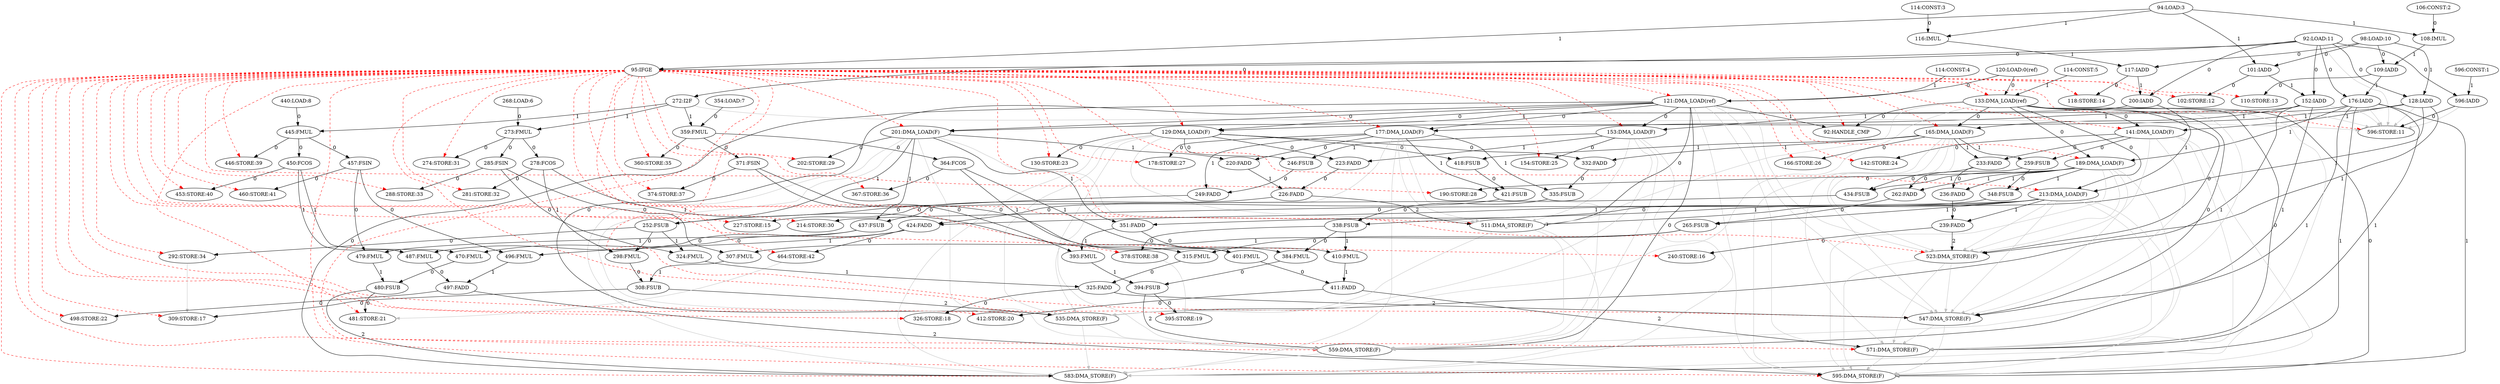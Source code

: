 digraph depgraph {
"596:IADD" -> "596:STORE:11"[label=0];
"92:LOAD:11" -> "596:STORE:11"[color=gray];
"95:IFGE" -> "596:STORE:11"[color=red,style=dashed];
"128:IADD" -> "596:STORE:11"[color=gray];
"152:IADD" -> "596:STORE:11"[color=gray];
"176:IADD" -> "596:STORE:11"[color=gray];
"200:IADD" -> "596:STORE:11"[color=gray];
"272:I2F" -> "596:STORE:11"[color=gray];
"596:IADD" -> "596:STORE:11"[color=gray];
"92:LOAD:11" -> "95:IFGE"[label=0];
"94:LOAD:3" -> "95:IFGE"[label=1];
"92:LOAD:11" -> "128:IADD"[label=0];
"98:LOAD:10" -> "128:IADD"[label=1];
"92:LOAD:11" -> "152:IADD"[label=0];
"101:IADD" -> "152:IADD"[label=1];
"92:LOAD:11" -> "176:IADD"[label=0];
"109:IADD" -> "176:IADD"[label=1];
"92:LOAD:11" -> "200:IADD"[label=0];
"117:IADD" -> "200:IADD"[label=1];
"92:LOAD:11" -> "272:I2F"[label=0];
"92:LOAD:11" -> "596:IADD"[label=0];
"596:CONST:1" -> "596:IADD"[label=1];
"98:LOAD:10" -> "101:IADD"[label=0];
"94:LOAD:3" -> "101:IADD"[label=1];
"106:CONST:2" -> "108:IMUL"[label=0];
"94:LOAD:3" -> "108:IMUL"[label=1];
"114:CONST:3" -> "116:IMUL"[label=0];
"94:LOAD:3" -> "116:IMUL"[label=1];
"101:IADD" -> "102:STORE:12"[label=0];
"95:IFGE" -> "102:STORE:12"[color=red,style=dashed];
"109:IADD" -> "110:STORE:13"[label=0];
"95:IFGE" -> "110:STORE:13"[color=red,style=dashed];
"117:IADD" -> "118:STORE:14"[label=0];
"95:IFGE" -> "118:STORE:14"[color=red,style=dashed];
"120:LOAD:0(ref)" -> "121:DMA_LOAD(ref)"[label=0];
"114:CONST:4" -> "121:DMA_LOAD(ref)"[label=1];
"95:IFGE" -> "121:DMA_LOAD(ref)"[color=red,style=dashed];
"121:DMA_LOAD(ref)" -> "129:DMA_LOAD(F)"[label=0];
"128:IADD" -> "129:DMA_LOAD(F)"[label=1];
"95:IFGE" -> "129:DMA_LOAD(F)"[color=red,style=dashed];
"129:DMA_LOAD(F)" -> "130:STORE:23"[label=0];
"95:IFGE" -> "130:STORE:23"[color=red,style=dashed];
"120:LOAD:0(ref)" -> "133:DMA_LOAD(ref)"[label=0];
"114:CONST:5" -> "133:DMA_LOAD(ref)"[label=1];
"95:IFGE" -> "133:DMA_LOAD(ref)"[color=red,style=dashed];
"133:DMA_LOAD(ref)" -> "141:DMA_LOAD(F)"[label=0];
"128:IADD" -> "141:DMA_LOAD(F)"[label=1];
"95:IFGE" -> "141:DMA_LOAD(F)"[color=red,style=dashed];
"141:DMA_LOAD(F)" -> "142:STORE:24"[label=0];
"95:IFGE" -> "142:STORE:24"[color=red,style=dashed];
"121:DMA_LOAD(ref)" -> "153:DMA_LOAD(F)"[label=0];
"152:IADD" -> "153:DMA_LOAD(F)"[label=1];
"95:IFGE" -> "153:DMA_LOAD(F)"[color=red,style=dashed];
"153:DMA_LOAD(F)" -> "154:STORE:25"[label=0];
"95:IFGE" -> "154:STORE:25"[color=red,style=dashed];
"133:DMA_LOAD(ref)" -> "165:DMA_LOAD(F)"[label=0];
"152:IADD" -> "165:DMA_LOAD(F)"[label=1];
"95:IFGE" -> "165:DMA_LOAD(F)"[color=red,style=dashed];
"165:DMA_LOAD(F)" -> "166:STORE:26"[label=0];
"95:IFGE" -> "166:STORE:26"[color=red,style=dashed];
"121:DMA_LOAD(ref)" -> "177:DMA_LOAD(F)"[label=0];
"176:IADD" -> "177:DMA_LOAD(F)"[label=1];
"95:IFGE" -> "177:DMA_LOAD(F)"[color=red,style=dashed];
"177:DMA_LOAD(F)" -> "178:STORE:27"[label=0];
"95:IFGE" -> "178:STORE:27"[color=red,style=dashed];
"133:DMA_LOAD(ref)" -> "189:DMA_LOAD(F)"[label=0];
"176:IADD" -> "189:DMA_LOAD(F)"[label=1];
"95:IFGE" -> "189:DMA_LOAD(F)"[color=red,style=dashed];
"189:DMA_LOAD(F)" -> "190:STORE:28"[label=0];
"95:IFGE" -> "190:STORE:28"[color=red,style=dashed];
"121:DMA_LOAD(ref)" -> "201:DMA_LOAD(F)"[label=0];
"200:IADD" -> "201:DMA_LOAD(F)"[label=1];
"95:IFGE" -> "201:DMA_LOAD(F)"[color=red,style=dashed];
"201:DMA_LOAD(F)" -> "202:STORE:29"[label=0];
"95:IFGE" -> "202:STORE:29"[color=red,style=dashed];
"133:DMA_LOAD(ref)" -> "213:DMA_LOAD(F)"[label=0];
"200:IADD" -> "213:DMA_LOAD(F)"[label=1];
"95:IFGE" -> "213:DMA_LOAD(F)"[color=red,style=dashed];
"213:DMA_LOAD(F)" -> "214:STORE:30"[label=0];
"95:IFGE" -> "214:STORE:30"[color=red,style=dashed];
"226:FADD" -> "227:STORE:15"[label=0];
"95:IFGE" -> "227:STORE:15"[color=red,style=dashed];
"239:FADD" -> "240:STORE:16"[label=0];
"95:IFGE" -> "240:STORE:16"[color=red,style=dashed];
"273:FMUL" -> "274:STORE:31"[label=0];
"95:IFGE" -> "274:STORE:31"[color=red,style=dashed];
"278:FCOS" -> "281:STORE:32"[label=0];
"95:IFGE" -> "281:STORE:32"[color=red,style=dashed];
"285:FSIN" -> "288:STORE:33"[label=0];
"95:IFGE" -> "288:STORE:33"[color=red,style=dashed];
"252:FSUB" -> "292:STORE:34"[label=0];
"95:IFGE" -> "292:STORE:34"[color=red,style=dashed];
"308:FSUB" -> "309:STORE:17"[label=0];
"95:IFGE" -> "309:STORE:17"[color=red,style=dashed];
"292:STORE:34" -> "309:STORE:17"[color=gray];
"325:FADD" -> "326:STORE:18"[label=0];
"95:IFGE" -> "326:STORE:18"[color=red,style=dashed];
"359:FMUL" -> "360:STORE:35"[label=0];
"95:IFGE" -> "360:STORE:35"[color=red,style=dashed];
"364:FCOS" -> "367:STORE:36"[label=0];
"95:IFGE" -> "367:STORE:36"[color=red,style=dashed];
"371:FSIN" -> "374:STORE:37"[label=0];
"95:IFGE" -> "374:STORE:37"[color=red,style=dashed];
"338:FSUB" -> "378:STORE:38"[label=0];
"95:IFGE" -> "378:STORE:38"[color=red,style=dashed];
"394:FSUB" -> "395:STORE:19"[label=0];
"95:IFGE" -> "395:STORE:19"[color=red,style=dashed];
"378:STORE:38" -> "395:STORE:19"[color=gray];
"411:FADD" -> "412:STORE:20"[label=0];
"95:IFGE" -> "412:STORE:20"[color=red,style=dashed];
"445:FMUL" -> "446:STORE:39"[label=0];
"95:IFGE" -> "446:STORE:39"[color=red,style=dashed];
"450:FCOS" -> "453:STORE:40"[label=0];
"95:IFGE" -> "453:STORE:40"[color=red,style=dashed];
"457:FSIN" -> "460:STORE:41"[label=0];
"95:IFGE" -> "460:STORE:41"[color=red,style=dashed];
"424:FADD" -> "464:STORE:42"[label=0];
"95:IFGE" -> "464:STORE:42"[color=red,style=dashed];
"480:FSUB" -> "481:STORE:21"[label=0];
"95:IFGE" -> "481:STORE:21"[color=red,style=dashed];
"464:STORE:42" -> "481:STORE:21"[color=gray];
"497:FADD" -> "498:STORE:22"[label=0];
"95:IFGE" -> "498:STORE:22"[color=red,style=dashed];
"121:DMA_LOAD(ref)" -> "511:DMA_STORE(F)"[label=0];
"128:IADD" -> "511:DMA_STORE(F)"[label=1];
"226:FADD" -> "511:DMA_STORE(F)"[label=2];
"95:IFGE" -> "511:DMA_STORE(F)"[color=red,style=dashed];
"129:DMA_LOAD(F)" -> "511:DMA_STORE(F)"[color=gray];
"133:DMA_LOAD(ref)" -> "511:DMA_STORE(F)"[color=gray];
"153:DMA_LOAD(F)" -> "511:DMA_STORE(F)"[color=gray];
"177:DMA_LOAD(F)" -> "511:DMA_STORE(F)"[color=gray];
"201:DMA_LOAD(F)" -> "511:DMA_STORE(F)"[color=gray];
"133:DMA_LOAD(ref)" -> "523:DMA_STORE(F)"[label=0];
"128:IADD" -> "523:DMA_STORE(F)"[label=1];
"239:FADD" -> "523:DMA_STORE(F)"[label=2];
"95:IFGE" -> "523:DMA_STORE(F)"[color=red,style=dashed];
"121:DMA_LOAD(ref)" -> "523:DMA_STORE(F)"[color=gray];
"141:DMA_LOAD(F)" -> "523:DMA_STORE(F)"[color=gray];
"165:DMA_LOAD(F)" -> "523:DMA_STORE(F)"[color=gray];
"189:DMA_LOAD(F)" -> "523:DMA_STORE(F)"[color=gray];
"213:DMA_LOAD(F)" -> "523:DMA_STORE(F)"[color=gray];
"121:DMA_LOAD(ref)" -> "535:DMA_STORE(F)"[label=0];
"152:IADD" -> "535:DMA_STORE(F)"[label=1];
"308:FSUB" -> "535:DMA_STORE(F)"[label=2];
"95:IFGE" -> "535:DMA_STORE(F)"[color=red,style=dashed];
"129:DMA_LOAD(F)" -> "535:DMA_STORE(F)"[color=gray];
"133:DMA_LOAD(ref)" -> "535:DMA_STORE(F)"[color=gray];
"153:DMA_LOAD(F)" -> "535:DMA_STORE(F)"[color=gray];
"177:DMA_LOAD(F)" -> "535:DMA_STORE(F)"[color=gray];
"201:DMA_LOAD(F)" -> "535:DMA_STORE(F)"[color=gray];
"511:DMA_STORE(F)" -> "535:DMA_STORE(F)"[color=gray];
"133:DMA_LOAD(ref)" -> "547:DMA_STORE(F)"[label=0];
"152:IADD" -> "547:DMA_STORE(F)"[label=1];
"325:FADD" -> "547:DMA_STORE(F)"[label=2];
"95:IFGE" -> "547:DMA_STORE(F)"[color=red,style=dashed];
"121:DMA_LOAD(ref)" -> "547:DMA_STORE(F)"[color=gray];
"141:DMA_LOAD(F)" -> "547:DMA_STORE(F)"[color=gray];
"165:DMA_LOAD(F)" -> "547:DMA_STORE(F)"[color=gray];
"189:DMA_LOAD(F)" -> "547:DMA_STORE(F)"[color=gray];
"213:DMA_LOAD(F)" -> "547:DMA_STORE(F)"[color=gray];
"523:DMA_STORE(F)" -> "547:DMA_STORE(F)"[color=gray];
"121:DMA_LOAD(ref)" -> "559:DMA_STORE(F)"[label=0];
"176:IADD" -> "559:DMA_STORE(F)"[label=1];
"394:FSUB" -> "559:DMA_STORE(F)"[label=2];
"95:IFGE" -> "559:DMA_STORE(F)"[color=red,style=dashed];
"129:DMA_LOAD(F)" -> "559:DMA_STORE(F)"[color=gray];
"133:DMA_LOAD(ref)" -> "559:DMA_STORE(F)"[color=gray];
"153:DMA_LOAD(F)" -> "559:DMA_STORE(F)"[color=gray];
"177:DMA_LOAD(F)" -> "559:DMA_STORE(F)"[color=gray];
"201:DMA_LOAD(F)" -> "559:DMA_STORE(F)"[color=gray];
"511:DMA_STORE(F)" -> "559:DMA_STORE(F)"[color=gray];
"535:DMA_STORE(F)" -> "559:DMA_STORE(F)"[color=gray];
"133:DMA_LOAD(ref)" -> "571:DMA_STORE(F)"[label=0];
"176:IADD" -> "571:DMA_STORE(F)"[label=1];
"411:FADD" -> "571:DMA_STORE(F)"[label=2];
"95:IFGE" -> "571:DMA_STORE(F)"[color=red,style=dashed];
"121:DMA_LOAD(ref)" -> "571:DMA_STORE(F)"[color=gray];
"141:DMA_LOAD(F)" -> "571:DMA_STORE(F)"[color=gray];
"165:DMA_LOAD(F)" -> "571:DMA_STORE(F)"[color=gray];
"189:DMA_LOAD(F)" -> "571:DMA_STORE(F)"[color=gray];
"213:DMA_LOAD(F)" -> "571:DMA_STORE(F)"[color=gray];
"523:DMA_STORE(F)" -> "571:DMA_STORE(F)"[color=gray];
"547:DMA_STORE(F)" -> "571:DMA_STORE(F)"[color=gray];
"121:DMA_LOAD(ref)" -> "583:DMA_STORE(F)"[label=0];
"176:IADD" -> "583:DMA_STORE(F)"[label=1];
"480:FSUB" -> "583:DMA_STORE(F)"[label=2];
"95:IFGE" -> "583:DMA_STORE(F)"[color=red,style=dashed];
"129:DMA_LOAD(F)" -> "583:DMA_STORE(F)"[color=gray];
"133:DMA_LOAD(ref)" -> "583:DMA_STORE(F)"[color=gray];
"153:DMA_LOAD(F)" -> "583:DMA_STORE(F)"[color=gray];
"177:DMA_LOAD(F)" -> "583:DMA_STORE(F)"[color=gray];
"201:DMA_LOAD(F)" -> "583:DMA_STORE(F)"[color=gray];
"511:DMA_STORE(F)" -> "583:DMA_STORE(F)"[color=gray];
"535:DMA_STORE(F)" -> "583:DMA_STORE(F)"[color=gray];
"559:DMA_STORE(F)" -> "583:DMA_STORE(F)"[color=gray];
"133:DMA_LOAD(ref)" -> "595:DMA_STORE(F)"[label=0];
"176:IADD" -> "595:DMA_STORE(F)"[label=1];
"497:FADD" -> "595:DMA_STORE(F)"[label=2];
"95:IFGE" -> "595:DMA_STORE(F)"[color=red,style=dashed];
"121:DMA_LOAD(ref)" -> "595:DMA_STORE(F)"[color=gray];
"141:DMA_LOAD(F)" -> "595:DMA_STORE(F)"[color=gray];
"165:DMA_LOAD(F)" -> "595:DMA_STORE(F)"[color=gray];
"189:DMA_LOAD(F)" -> "595:DMA_STORE(F)"[color=gray];
"213:DMA_LOAD(F)" -> "595:DMA_STORE(F)"[color=gray];
"523:DMA_STORE(F)" -> "595:DMA_STORE(F)"[color=gray];
"547:DMA_STORE(F)" -> "595:DMA_STORE(F)"[color=gray];
"571:DMA_STORE(F)" -> "595:DMA_STORE(F)"[color=gray];
"98:LOAD:10" -> "109:IADD"[label=0];
"108:IMUL" -> "109:IADD"[label=1];
"98:LOAD:10" -> "117:IADD"[label=0];
"116:IMUL" -> "117:IADD"[label=1];
"129:DMA_LOAD(F)" -> "246:FSUB"[label=0];
"153:DMA_LOAD(F)" -> "246:FSUB"[label=1];
"129:DMA_LOAD(F)" -> "332:FADD"[label=0];
"165:DMA_LOAD(F)" -> "332:FADD"[label=1];
"129:DMA_LOAD(F)" -> "418:FSUB"[label=0];
"165:DMA_LOAD(F)" -> "418:FSUB"[label=1];
"129:DMA_LOAD(F)" -> "223:FADD"[label=0];
"153:DMA_LOAD(F)" -> "223:FADD"[label=1];
"141:DMA_LOAD(F)" -> "233:FADD"[label=0];
"165:DMA_LOAD(F)" -> "233:FADD"[label=1];
"141:DMA_LOAD(F)" -> "259:FSUB"[label=0];
"165:DMA_LOAD(F)" -> "259:FSUB"[label=1];
"246:FSUB" -> "249:FADD"[label=0];
"177:DMA_LOAD(F)" -> "249:FADD"[label=1];
"332:FADD" -> "335:FSUB"[label=0];
"177:DMA_LOAD(F)" -> "335:FSUB"[label=1];
"418:FSUB" -> "421:FSUB"[label=0];
"177:DMA_LOAD(F)" -> "421:FSUB"[label=1];
"177:DMA_LOAD(F)" -> "220:FADD"[label=0];
"201:DMA_LOAD(F)" -> "220:FADD"[label=1];
"233:FADD" -> "236:FADD"[label=0];
"189:DMA_LOAD(F)" -> "236:FADD"[label=1];
"259:FSUB" -> "262:FADD"[label=0];
"189:DMA_LOAD(F)" -> "262:FADD"[label=1];
"259:FSUB" -> "348:FSUB"[label=0];
"189:DMA_LOAD(F)" -> "348:FSUB"[label=1];
"233:FADD" -> "434:FSUB"[label=0];
"189:DMA_LOAD(F)" -> "434:FSUB"[label=1];
"249:FADD" -> "252:FSUB"[label=0];
"201:DMA_LOAD(F)" -> "252:FSUB"[label=1];
"348:FSUB" -> "351:FADD"[label=0];
"201:DMA_LOAD(F)" -> "351:FADD"[label=1];
"434:FSUB" -> "437:FSUB"[label=0];
"201:DMA_LOAD(F)" -> "437:FSUB"[label=1];
"236:FADD" -> "239:FADD"[label=0];
"213:DMA_LOAD(F)" -> "239:FADD"[label=1];
"262:FADD" -> "265:FSUB"[label=0];
"213:DMA_LOAD(F)" -> "265:FSUB"[label=1];
"335:FSUB" -> "338:FSUB"[label=0];
"213:DMA_LOAD(F)" -> "338:FSUB"[label=1];
"421:FSUB" -> "424:FADD"[label=0];
"213:DMA_LOAD(F)" -> "424:FADD"[label=1];
"223:FADD" -> "226:FADD"[label=0];
"220:FADD" -> "226:FADD"[label=1];
"252:FSUB" -> "298:FMUL"[label=0];
"278:FCOS" -> "298:FMUL"[label=1];
"285:FSIN" -> "324:FMUL"[label=0];
"252:FSUB" -> "324:FMUL"[label=1];
"285:FSIN" -> "307:FMUL"[label=0];
"265:FSUB" -> "307:FMUL"[label=1];
"265:FSUB" -> "315:FMUL"[label=0];
"278:FCOS" -> "315:FMUL"[label=1];
"268:LOAD:6" -> "273:FMUL"[label=0];
"272:I2F" -> "273:FMUL"[label=1];
"354:LOAD:7" -> "359:FMUL"[label=0];
"272:I2F" -> "359:FMUL"[label=1];
"440:LOAD:8" -> "445:FMUL"[label=0];
"272:I2F" -> "445:FMUL"[label=1];
"273:FMUL" -> "278:FCOS"[label=0];
"273:FMUL" -> "285:FSIN"[label=0];
"298:FMUL" -> "308:FSUB"[label=0];
"307:FMUL" -> "308:FSUB"[label=1];
"315:FMUL" -> "325:FADD"[label=0];
"324:FMUL" -> "325:FADD"[label=1];
"338:FSUB" -> "384:FMUL"[label=0];
"364:FCOS" -> "384:FMUL"[label=1];
"371:FSIN" -> "410:FMUL"[label=0];
"338:FSUB" -> "410:FMUL"[label=1];
"371:FSIN" -> "393:FMUL"[label=0];
"351:FADD" -> "393:FMUL"[label=1];
"351:FADD" -> "401:FMUL"[label=0];
"364:FCOS" -> "401:FMUL"[label=1];
"359:FMUL" -> "364:FCOS"[label=0];
"359:FMUL" -> "371:FSIN"[label=0];
"384:FMUL" -> "394:FSUB"[label=0];
"393:FMUL" -> "394:FSUB"[label=1];
"401:FMUL" -> "411:FADD"[label=0];
"410:FMUL" -> "411:FADD"[label=1];
"424:FADD" -> "470:FMUL"[label=0];
"450:FCOS" -> "470:FMUL"[label=1];
"457:FSIN" -> "496:FMUL"[label=0];
"424:FADD" -> "496:FMUL"[label=1];
"457:FSIN" -> "479:FMUL"[label=0];
"437:FSUB" -> "479:FMUL"[label=1];
"437:FSUB" -> "487:FMUL"[label=0];
"450:FCOS" -> "487:FMUL"[label=1];
"445:FMUL" -> "450:FCOS"[label=0];
"445:FMUL" -> "457:FSIN"[label=0];
"470:FMUL" -> "480:FSUB"[label=0];
"479:FMUL" -> "480:FSUB"[label=1];
"487:FMUL" -> "497:FADD"[label=0];
"496:FMUL" -> "497:FADD"[label=1];
"133:DMA_LOAD(ref)" -> "92:HANDLE_CMP"[label=0];
"121:DMA_LOAD(ref)" -> "92:HANDLE_CMP"[label=1];
"95:IFGE" -> "92:HANDLE_CMP"[color=red,style=dashed];
}